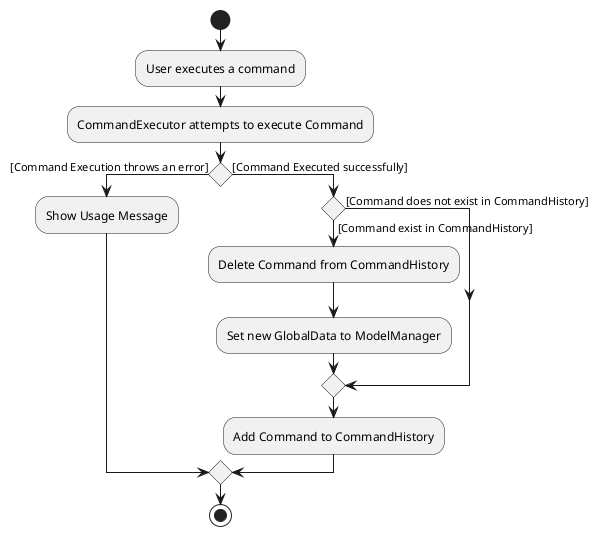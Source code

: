 @startuml
start

:User executes a command;
:CommandExecutor attempts to execute Command;


if () then ([Command Execution throws an error])
    :Show Usage Message;
else ([Command Executed successfully])
    if () then ([Command exist in CommandHistory])
        :Delete Command from CommandHistory;
        :Set new GlobalData to ModelManager;
    else ([Command does not exist in CommandHistory])
    endif
    :Add Command to CommandHistory;
endif

stop
@enduml
